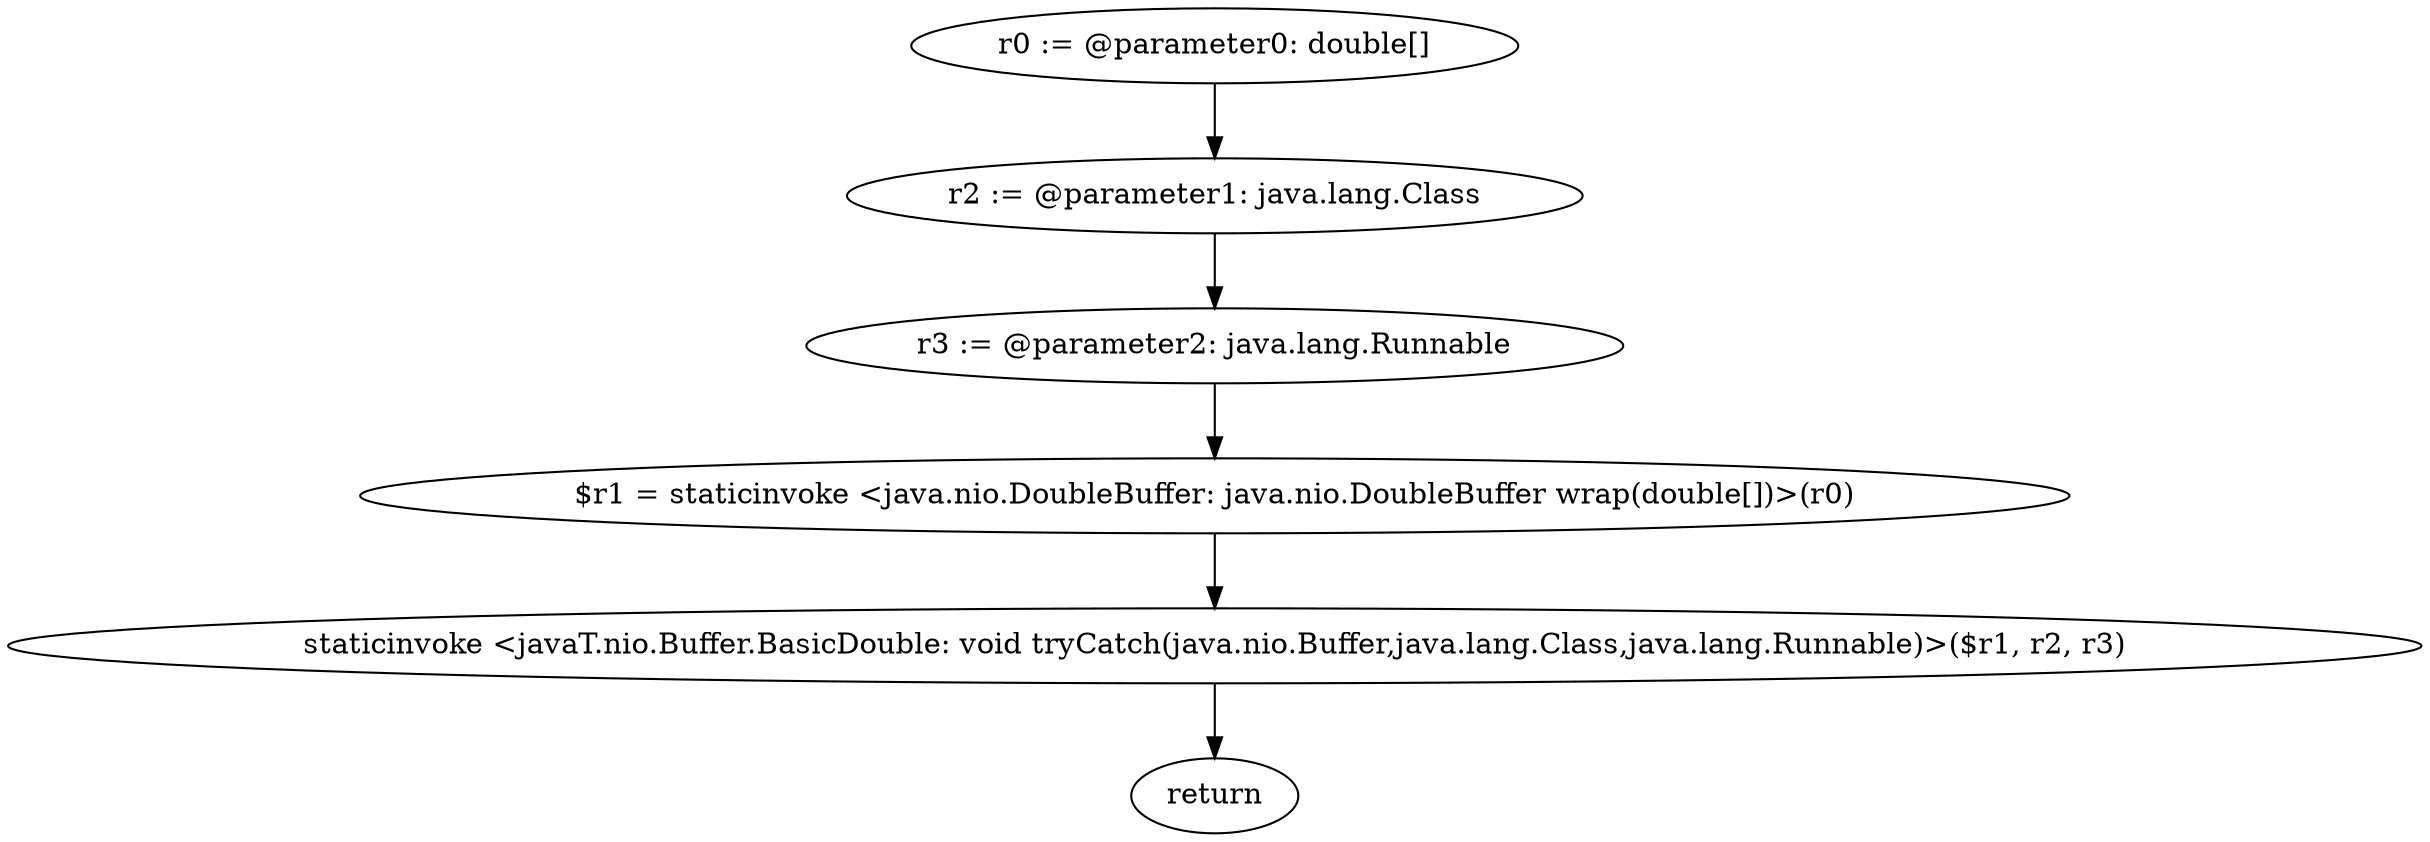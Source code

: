 digraph "unitGraph" {
    "r0 := @parameter0: double[]"
    "r2 := @parameter1: java.lang.Class"
    "r3 := @parameter2: java.lang.Runnable"
    "$r1 = staticinvoke <java.nio.DoubleBuffer: java.nio.DoubleBuffer wrap(double[])>(r0)"
    "staticinvoke <javaT.nio.Buffer.BasicDouble: void tryCatch(java.nio.Buffer,java.lang.Class,java.lang.Runnable)>($r1, r2, r3)"
    "return"
    "r0 := @parameter0: double[]"->"r2 := @parameter1: java.lang.Class";
    "r2 := @parameter1: java.lang.Class"->"r3 := @parameter2: java.lang.Runnable";
    "r3 := @parameter2: java.lang.Runnable"->"$r1 = staticinvoke <java.nio.DoubleBuffer: java.nio.DoubleBuffer wrap(double[])>(r0)";
    "$r1 = staticinvoke <java.nio.DoubleBuffer: java.nio.DoubleBuffer wrap(double[])>(r0)"->"staticinvoke <javaT.nio.Buffer.BasicDouble: void tryCatch(java.nio.Buffer,java.lang.Class,java.lang.Runnable)>($r1, r2, r3)";
    "staticinvoke <javaT.nio.Buffer.BasicDouble: void tryCatch(java.nio.Buffer,java.lang.Class,java.lang.Runnable)>($r1, r2, r3)"->"return";
}
